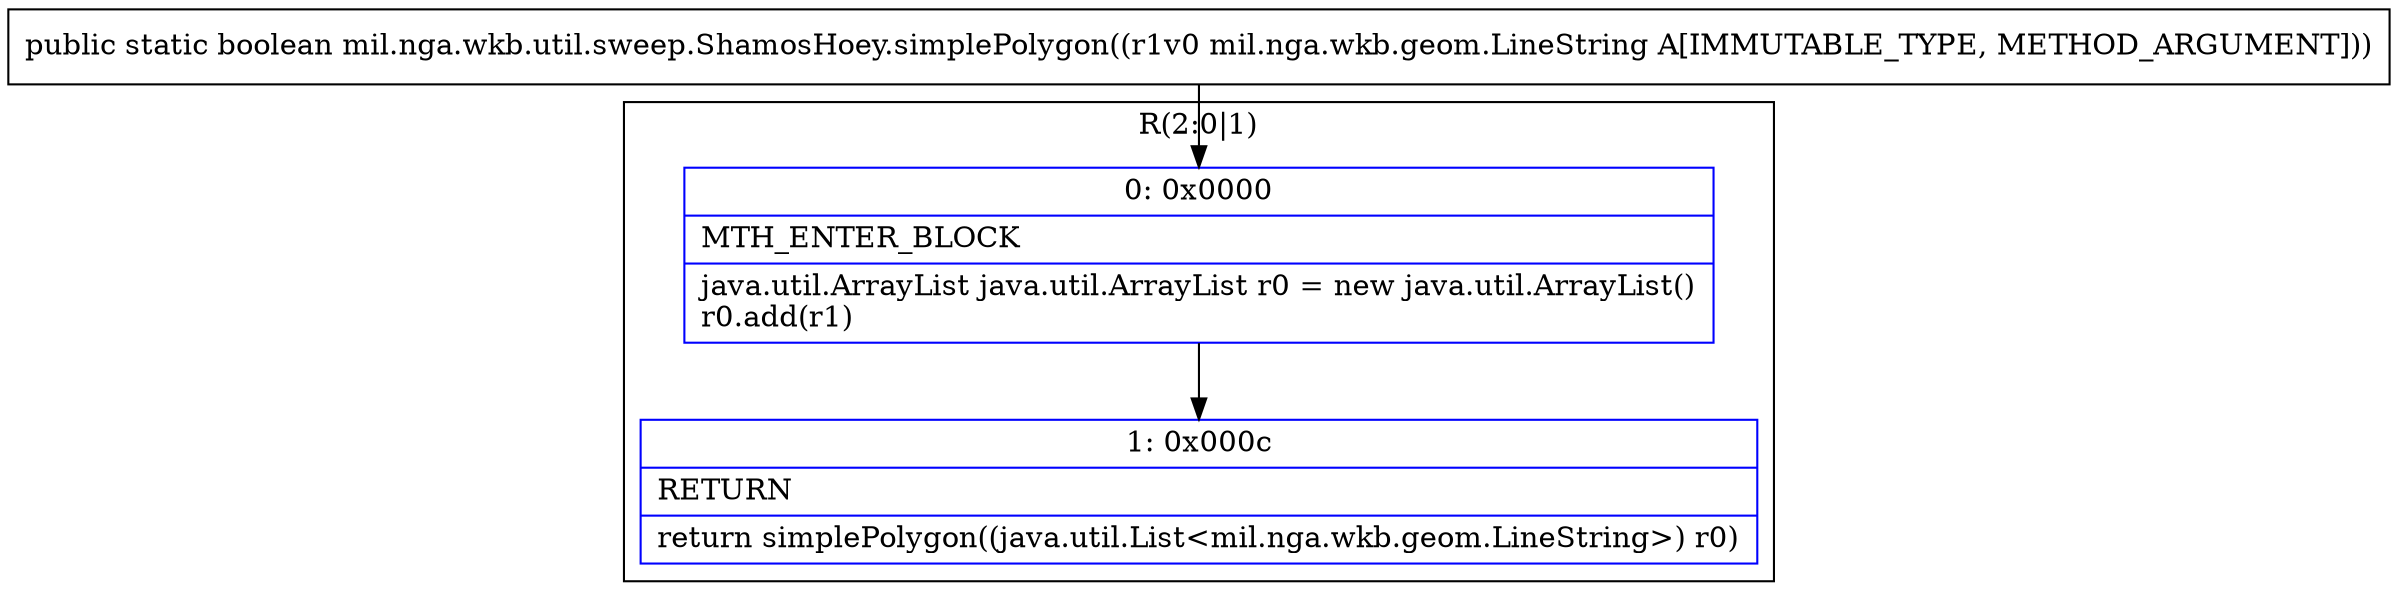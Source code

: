 digraph "CFG formil.nga.wkb.util.sweep.ShamosHoey.simplePolygon(Lmil\/nga\/wkb\/geom\/LineString;)Z" {
subgraph cluster_Region_1685786806 {
label = "R(2:0|1)";
node [shape=record,color=blue];
Node_0 [shape=record,label="{0\:\ 0x0000|MTH_ENTER_BLOCK\l|java.util.ArrayList java.util.ArrayList r0 = new java.util.ArrayList()\lr0.add(r1)\l}"];
Node_1 [shape=record,label="{1\:\ 0x000c|RETURN\l|return simplePolygon((java.util.List\<mil.nga.wkb.geom.LineString\>) r0)\l}"];
}
MethodNode[shape=record,label="{public static boolean mil.nga.wkb.util.sweep.ShamosHoey.simplePolygon((r1v0 mil.nga.wkb.geom.LineString A[IMMUTABLE_TYPE, METHOD_ARGUMENT])) }"];
MethodNode -> Node_0;
Node_0 -> Node_1;
}

